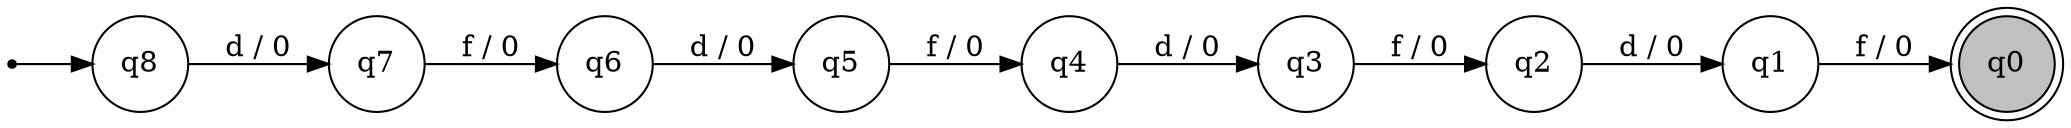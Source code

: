 digraph G {
rankdir=LR;
node [shape=circle];
ini [shape=point];
ini -> q8;
	q8 [label="q8"];
	q7 [label="q7"];
	q6 [label="q6"];
	q5 [label="q5"];
	q4 [label="q4"];
	q3 [label="q3"];
	q2 [label="q2"];
	q1 [label="q1"];
	q0 [label="q0"];
	q0 [shape=doublecircle];
	q0 [style=filled fillcolor=gray];
	q8 -> q7 [label="d / 0"];
	q7 -> q6 [label="f / 0"];
	q6 -> q5 [label="d / 0"];
	q5 -> q4 [label="f / 0"];
	q4 -> q3 [label="d / 0"];
	q3 -> q2 [label="f / 0"];
	q2 -> q1 [label="d / 0"];
	q1 -> q0 [label="f / 0"];
}
